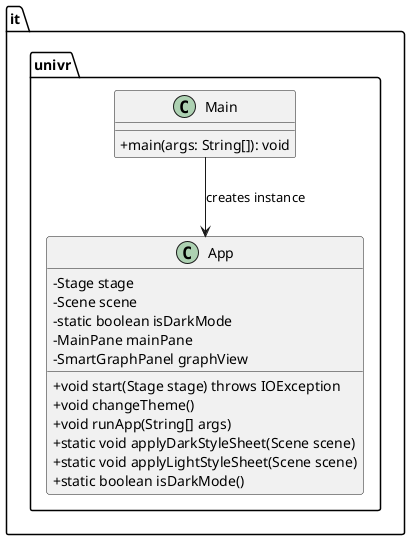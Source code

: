 @startuml
package it.univr {
    skinparam classAttributeIconSize 0
    class Main {
        +main(args: String[]): void
    }
    class App {
        - Stage stage
        - Scene scene
        - static boolean isDarkMode
        - MainPane mainPane
        - SmartGraphPanel graphView

        + void start(Stage stage) throws IOException
        + void changeTheme()
        + void runApp(String[] args)
        + static void applyDarkStyleSheet(Scene scene)
        + static void applyLightStyleSheet(Scene scene)
        + static boolean isDarkMode()
    }
    Main --> App : creates instance
}

@enduml